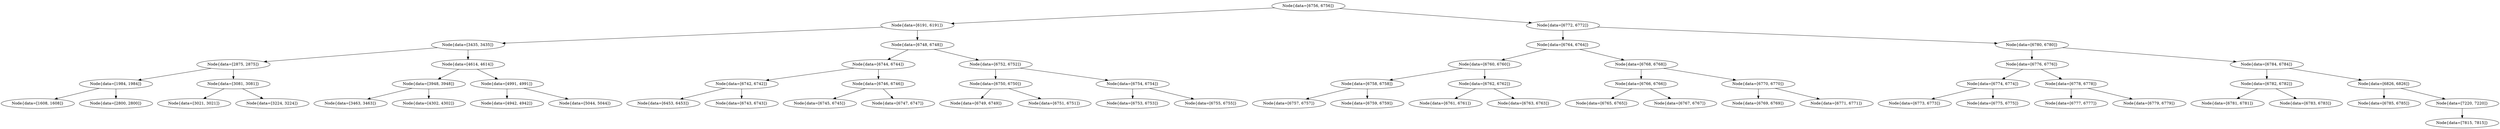 digraph G{
1393350270 [label="Node{data=[6756, 6756]}"]
1393350270 -> 1775703283
1775703283 [label="Node{data=[6191, 6191]}"]
1775703283 -> 34111463
34111463 [label="Node{data=[3435, 3435]}"]
34111463 -> 1627805748
1627805748 [label="Node{data=[2875, 2875]}"]
1627805748 -> 1418513740
1418513740 [label="Node{data=[1984, 1984]}"]
1418513740 -> 95239074
95239074 [label="Node{data=[1608, 1608]}"]
1418513740 -> 1142655927
1142655927 [label="Node{data=[2800, 2800]}"]
1627805748 -> 395295992
395295992 [label="Node{data=[3081, 3081]}"]
395295992 -> 626783720
626783720 [label="Node{data=[3021, 3021]}"]
395295992 -> 1229433546
1229433546 [label="Node{data=[3224, 3224]}"]
34111463 -> 1369036390
1369036390 [label="Node{data=[4614, 4614]}"]
1369036390 -> 1000069329
1000069329 [label="Node{data=[3948, 3948]}"]
1000069329 -> 1100320511
1100320511 [label="Node{data=[3463, 3463]}"]
1000069329 -> 904949245
904949245 [label="Node{data=[4302, 4302]}"]
1369036390 -> 717596611
717596611 [label="Node{data=[4991, 4991]}"]
717596611 -> 1342025498
1342025498 [label="Node{data=[4942, 4942]}"]
717596611 -> 586297964
586297964 [label="Node{data=[5044, 5044]}"]
1775703283 -> 349912138
349912138 [label="Node{data=[6748, 6748]}"]
349912138 -> 321354413
321354413 [label="Node{data=[6744, 6744]}"]
321354413 -> 822117036
822117036 [label="Node{data=[6742, 6742]}"]
822117036 -> 38971314
38971314 [label="Node{data=[6453, 6453]}"]
822117036 -> 1336337118
1336337118 [label="Node{data=[6743, 6743]}"]
321354413 -> 1736182677
1736182677 [label="Node{data=[6746, 6746]}"]
1736182677 -> 1390211124
1390211124 [label="Node{data=[6745, 6745]}"]
1736182677 -> 1168421610
1168421610 [label="Node{data=[6747, 6747]}"]
349912138 -> 1030490258
1030490258 [label="Node{data=[6752, 6752]}"]
1030490258 -> 986422281
986422281 [label="Node{data=[6750, 6750]}"]
986422281 -> 262379060
262379060 [label="Node{data=[6749, 6749]}"]
986422281 -> 1869629128
1869629128 [label="Node{data=[6751, 6751]}"]
1030490258 -> 847637292
847637292 [label="Node{data=[6754, 6754]}"]
847637292 -> 1422398113
1422398113 [label="Node{data=[6753, 6753]}"]
847637292 -> 1204370490
1204370490 [label="Node{data=[6755, 6755]}"]
1393350270 -> 719483917
719483917 [label="Node{data=[6772, 6772]}"]
719483917 -> 925050614
925050614 [label="Node{data=[6764, 6764]}"]
925050614 -> 594175913
594175913 [label="Node{data=[6760, 6760]}"]
594175913 -> 759998226
759998226 [label="Node{data=[6758, 6758]}"]
759998226 -> 339213482
339213482 [label="Node{data=[6757, 6757]}"]
759998226 -> 973962316
973962316 [label="Node{data=[6759, 6759]}"]
594175913 -> 1244267403
1244267403 [label="Node{data=[6762, 6762]}"]
1244267403 -> 35015147
35015147 [label="Node{data=[6761, 6761]}"]
1244267403 -> 695154607
695154607 [label="Node{data=[6763, 6763]}"]
925050614 -> 2027016658
2027016658 [label="Node{data=[6768, 6768]}"]
2027016658 -> 1660789528
1660789528 [label="Node{data=[6766, 6766]}"]
1660789528 -> 1377105853
1377105853 [label="Node{data=[6765, 6765]}"]
1660789528 -> 35020831
35020831 [label="Node{data=[6767, 6767]}"]
2027016658 -> 1950314190
1950314190 [label="Node{data=[6770, 6770]}"]
1950314190 -> 2077619762
2077619762 [label="Node{data=[6769, 6769]}"]
1950314190 -> 243884010
243884010 [label="Node{data=[6771, 6771]}"]
719483917 -> 1068421308
1068421308 [label="Node{data=[6780, 6780]}"]
1068421308 -> 820543641
820543641 [label="Node{data=[6776, 6776]}"]
820543641 -> 1691911376
1691911376 [label="Node{data=[6774, 6774]}"]
1691911376 -> 552268206
552268206 [label="Node{data=[6773, 6773]}"]
1691911376 -> 1770581567
1770581567 [label="Node{data=[6775, 6775]}"]
820543641 -> 487606239
487606239 [label="Node{data=[6778, 6778]}"]
487606239 -> 1028570793
1028570793 [label="Node{data=[6777, 6777]}"]
487606239 -> 1247694639
1247694639 [label="Node{data=[6779, 6779]}"]
1068421308 -> 1686747469
1686747469 [label="Node{data=[6784, 6784]}"]
1686747469 -> 2067281084
2067281084 [label="Node{data=[6782, 6782]}"]
2067281084 -> 860583556
860583556 [label="Node{data=[6781, 6781]}"]
2067281084 -> 190083317
190083317 [label="Node{data=[6783, 6783]}"]
1686747469 -> 582939395
582939395 [label="Node{data=[6826, 6826]}"]
582939395 -> 412728892
412728892 [label="Node{data=[6785, 6785]}"]
582939395 -> 1888355581
1888355581 [label="Node{data=[7220, 7220]}"]
1888355581 -> 1484063169
1484063169 [label="Node{data=[7815, 7815]}"]
}